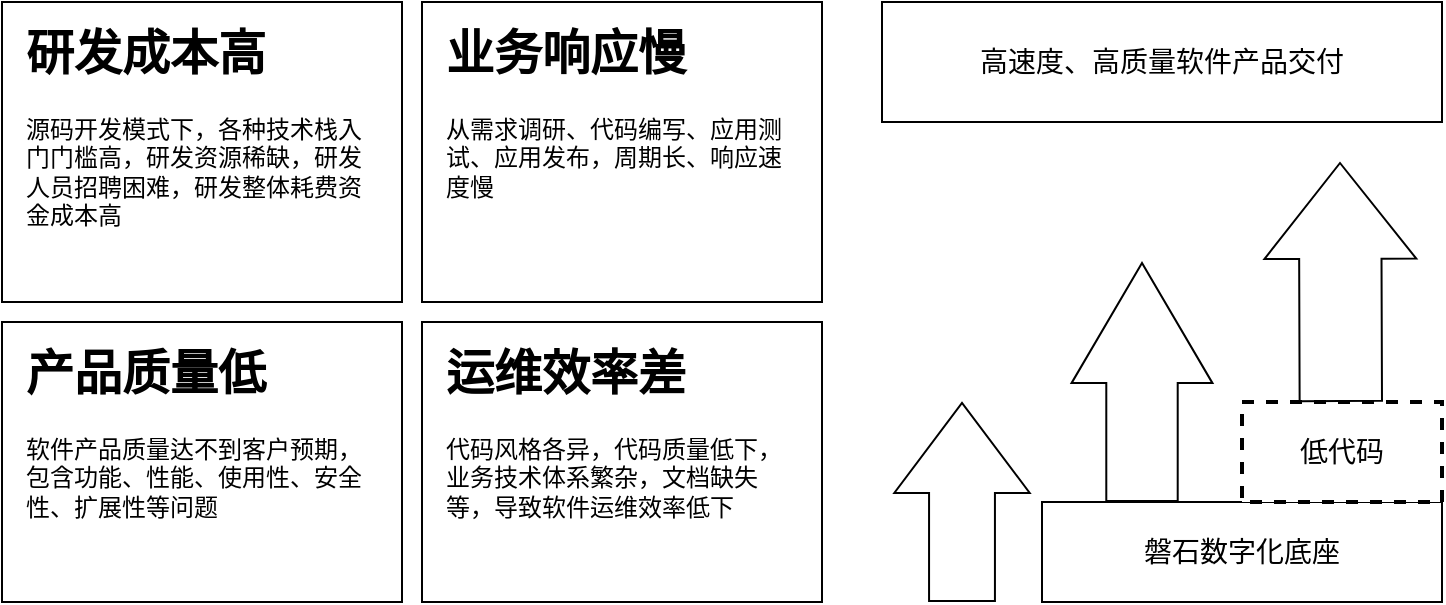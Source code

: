 <mxfile version="24.2.5" type="github">
  <diagram name="第 1 页" id="0f6YWzGwqrxqwguUAbRR">
    <mxGraphModel dx="970" dy="736" grid="1" gridSize="10" guides="1" tooltips="1" connect="1" arrows="1" fold="1" page="1" pageScale="1" pageWidth="1169" pageHeight="827" math="0" shadow="0">
      <root>
        <mxCell id="0" />
        <mxCell id="1" parent="0" />
        <mxCell id="y6lOLosteKJweOoqQjkq-6" value="" style="rounded=0;whiteSpace=wrap;html=1;" vertex="1" parent="1">
          <mxGeometry x="120" y="170" width="200" height="150" as="geometry" />
        </mxCell>
        <mxCell id="y6lOLosteKJweOoqQjkq-7" value="" style="rounded=0;whiteSpace=wrap;html=1;" vertex="1" parent="1">
          <mxGeometry x="120" y="330" width="200" height="140" as="geometry" />
        </mxCell>
        <mxCell id="y6lOLosteKJweOoqQjkq-8" value="" style="rounded=0;whiteSpace=wrap;html=1;" vertex="1" parent="1">
          <mxGeometry x="330" y="170" width="200" height="150" as="geometry" />
        </mxCell>
        <mxCell id="y6lOLosteKJweOoqQjkq-9" value="" style="rounded=0;whiteSpace=wrap;html=1;" vertex="1" parent="1">
          <mxGeometry x="330" y="330" width="200" height="140" as="geometry" />
        </mxCell>
        <mxCell id="y6lOLosteKJweOoqQjkq-10" value="&lt;h1 style=&quot;margin-top: 0px;&quot;&gt;研发成本高&lt;/h1&gt;&lt;div&gt;源码开发模式下，各种技术栈入门门槛高，研发资源稀缺，研发人员招聘困难，研发整体耗费资金成本高&lt;/div&gt;" style="text;html=1;whiteSpace=wrap;overflow=hidden;rounded=0;" vertex="1" parent="1">
          <mxGeometry x="130" y="175" width="180" height="140" as="geometry" />
        </mxCell>
        <mxCell id="y6lOLosteKJweOoqQjkq-11" value="&lt;h1 style=&quot;margin-top: 0px;&quot;&gt;业务响应慢&lt;/h1&gt;&lt;p&gt;从需求调研、代码编写、应用测试、应用发布，周期长、响应速度慢&lt;/p&gt;" style="text;html=1;whiteSpace=wrap;overflow=hidden;rounded=0;" vertex="1" parent="1">
          <mxGeometry x="340" y="175" width="180" height="140" as="geometry" />
        </mxCell>
        <mxCell id="y6lOLosteKJweOoqQjkq-12" value="&lt;h1 style=&quot;margin-top: 0px;&quot;&gt;产品质量低&lt;/h1&gt;&lt;p&gt;软件产品质量达不到客户预期，包含功能、性能、使用性、安全性、扩展性等问题&lt;/p&gt;" style="text;html=1;whiteSpace=wrap;overflow=hidden;rounded=0;" vertex="1" parent="1">
          <mxGeometry x="130" y="335" width="180" height="130" as="geometry" />
        </mxCell>
        <mxCell id="y6lOLosteKJweOoqQjkq-13" value="&lt;h1 style=&quot;margin-top: 0px;&quot;&gt;运维效率差&lt;/h1&gt;&lt;div&gt;代码风格各异，代码质量低下，业务技术体系繁杂，文档缺失等，导致软件运维效率低下&lt;/div&gt;" style="text;html=1;whiteSpace=wrap;overflow=hidden;rounded=0;" vertex="1" parent="1">
          <mxGeometry x="340" y="335" width="180" height="130" as="geometry" />
        </mxCell>
        <mxCell id="y6lOLosteKJweOoqQjkq-15" value="&lt;font style=&quot;font-size: 14px;&quot;&gt;高速度、高质量软件产品交付&lt;/font&gt;" style="rounded=0;whiteSpace=wrap;html=1;" vertex="1" parent="1">
          <mxGeometry x="560" y="170" width="280" height="60" as="geometry" />
        </mxCell>
        <mxCell id="y6lOLosteKJweOoqQjkq-16" value="&lt;font style=&quot;font-size: 14px;&quot;&gt;磐石数字化底座&lt;/font&gt;" style="rounded=0;whiteSpace=wrap;html=1;" vertex="1" parent="1">
          <mxGeometry x="640" y="420" width="200" height="50" as="geometry" />
        </mxCell>
        <mxCell id="y6lOLosteKJweOoqQjkq-17" value="" style="shape=flexArrow;endArrow=classic;html=1;rounded=0;endWidth=33.75;endSize=14.647;width=32.941;" edge="1" parent="1">
          <mxGeometry width="50" height="50" relative="1" as="geometry">
            <mxPoint x="600" y="470" as="sourcePoint" />
            <mxPoint x="600" y="370" as="targetPoint" />
            <Array as="points" />
          </mxGeometry>
        </mxCell>
        <mxCell id="y6lOLosteKJweOoqQjkq-18" value="&lt;font style=&quot;font-size: 14px;&quot;&gt;低代码&lt;/font&gt;" style="rounded=0;whiteSpace=wrap;html=1;dashed=1;strokeWidth=2;" vertex="1" parent="1">
          <mxGeometry x="740" y="370" width="100" height="50" as="geometry" />
        </mxCell>
        <mxCell id="y6lOLosteKJweOoqQjkq-19" value="" style="shape=flexArrow;endArrow=classic;html=1;rounded=0;endWidth=33.75;endSize=19.686;width=35.714;" edge="1" parent="1">
          <mxGeometry width="50" height="50" relative="1" as="geometry">
            <mxPoint x="690" y="420" as="sourcePoint" />
            <mxPoint x="690" y="300" as="targetPoint" />
            <Array as="points" />
          </mxGeometry>
        </mxCell>
        <mxCell id="y6lOLosteKJweOoqQjkq-20" value="" style="shape=flexArrow;endArrow=classic;html=1;rounded=0;endWidth=33.75;endSize=15.635;width=41.176;" edge="1" parent="1">
          <mxGeometry width="50" height="50" relative="1" as="geometry">
            <mxPoint x="789.41" y="370" as="sourcePoint" />
            <mxPoint x="789" y="250" as="targetPoint" />
            <Array as="points" />
          </mxGeometry>
        </mxCell>
      </root>
    </mxGraphModel>
  </diagram>
</mxfile>
